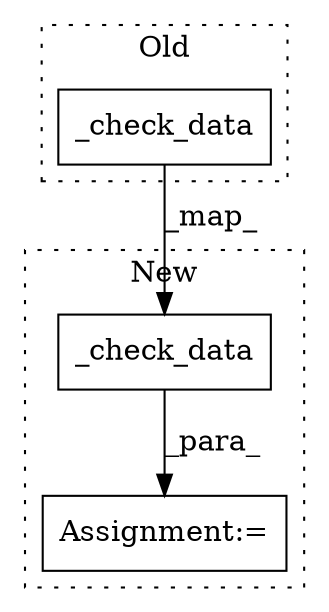 digraph G {
subgraph cluster0 {
1 [label="_check_data" a="32" s="453,466" l="12,1" shape="box"];
label = "Old";
style="dotted";
}
subgraph cluster1 {
2 [label="_check_data" a="32" s="455,468" l="12,1" shape="box"];
3 [label="Assignment:=" a="7" s="449" l="1" shape="box"];
label = "New";
style="dotted";
}
1 -> 2 [label="_map_"];
2 -> 3 [label="_para_"];
}